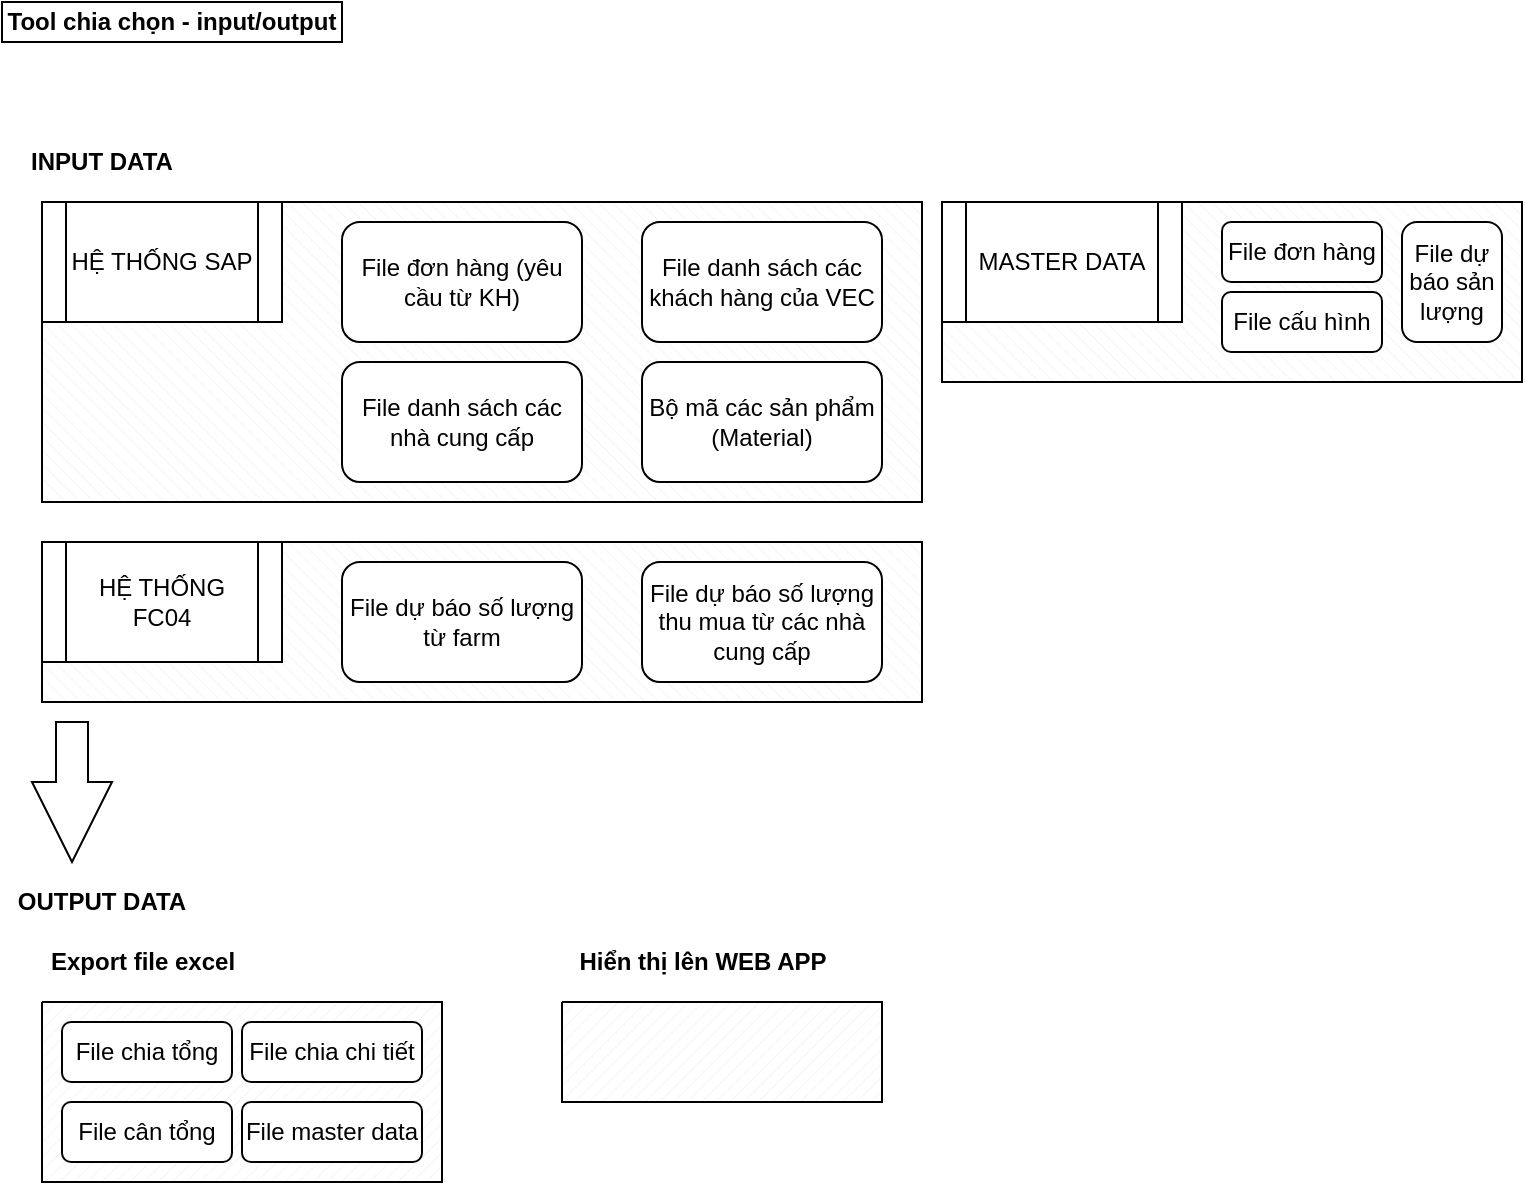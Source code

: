 <mxfile version="13.1.2" type="github" pages="2"><diagram id="jE7_DleWiSPTElxM09By" name="Input/output data for tools"><mxGraphModel dx="1202" dy="562" grid="1" gridSize="10" guides="1" tooltips="1" connect="1" arrows="1" fold="1" page="1" pageScale="1" pageWidth="850" pageHeight="1100" math="0" shadow="0"><root><mxCell id="0"/><mxCell id="1" parent="0"/><mxCell id="U_FdSeKsICIlhDdE6IPR-6" value="" style="verticalLabelPosition=bottom;verticalAlign=top;html=1;shape=mxgraph.basic.patternFillRect;fillStyle=diag;step=5;fillStrokeWidth=0.2;fillStrokeColor=#dddddd;" vertex="1" parent="1"><mxGeometry x="20" y="500" width="200" height="90" as="geometry"/></mxCell><mxCell id="U_FdSeKsICIlhDdE6IPR-7" value="" style="verticalLabelPosition=bottom;verticalAlign=top;html=1;shape=mxgraph.basic.patternFillRect;fillStyle=diag;step=5;fillStrokeWidth=0.2;fillStrokeColor=#dddddd;" vertex="1" parent="1"><mxGeometry x="280" y="500" width="160" height="50" as="geometry"/></mxCell><mxCell id="U_FdSeKsICIlhDdE6IPR-5" value="" style="verticalLabelPosition=bottom;verticalAlign=top;html=1;shape=mxgraph.basic.patternFillRect;fillStyle=diagRev;step=5;fillStrokeWidth=0.2;fillStrokeColor=#dddddd;" vertex="1" parent="1"><mxGeometry x="20" y="270" width="440" height="80" as="geometry"/></mxCell><mxCell id="U_FdSeKsICIlhDdE6IPR-4" value="" style="verticalLabelPosition=bottom;verticalAlign=top;html=1;shape=mxgraph.basic.patternFillRect;fillStyle=diagRev;step=5;fillStrokeWidth=0.2;fillStrokeColor=#dddddd;" vertex="1" parent="1"><mxGeometry x="20" y="100" width="440" height="150" as="geometry"/></mxCell><mxCell id="P2gioCsrClDY4diuh3kH-1" value="Tool chia chọn - input/output" style="rounded=0;whiteSpace=wrap;html=1;fontStyle=1" parent="1" vertex="1"><mxGeometry width="170" height="20" as="geometry"/></mxCell><mxCell id="P2gioCsrClDY4diuh3kH-2" value="Bộ mã các sản phẩm (Material)" style="rounded=1;whiteSpace=wrap;html=1;" parent="1" vertex="1"><mxGeometry x="320" y="180" width="120" height="60" as="geometry"/></mxCell><mxCell id="P2gioCsrClDY4diuh3kH-3" value="File dự báo số lượng từ farm" style="rounded=1;whiteSpace=wrap;html=1;" parent="1" vertex="1"><mxGeometry x="170" y="280" width="120" height="60" as="geometry"/></mxCell><mxCell id="P2gioCsrClDY4diuh3kH-8" value="File dự báo số lượng thu mua từ các nhà cung cấp" style="rounded=1;whiteSpace=wrap;html=1;" parent="1" vertex="1"><mxGeometry x="320" y="280" width="120" height="60" as="geometry"/></mxCell><mxCell id="P2gioCsrClDY4diuh3kH-9" value="File danh sách các nhà cung cấp" style="rounded=1;whiteSpace=wrap;html=1;" parent="1" vertex="1"><mxGeometry x="170" y="180" width="120" height="60" as="geometry"/></mxCell><mxCell id="P2gioCsrClDY4diuh3kH-10" value="File danh sách các khách hàng của VEC" style="rounded=1;whiteSpace=wrap;html=1;" parent="1" vertex="1"><mxGeometry x="320" y="110" width="120" height="60" as="geometry"/></mxCell><mxCell id="P2gioCsrClDY4diuh3kH-13" value="INPUT DATA" style="text;html=1;strokeColor=none;fillColor=none;align=center;verticalAlign=middle;whiteSpace=wrap;rounded=0;fontStyle=1" parent="1" vertex="1"><mxGeometry y="70" width="100" height="20" as="geometry"/></mxCell><mxCell id="P2gioCsrClDY4diuh3kH-19" value="File chia tổng" style="rounded=1;whiteSpace=wrap;html=1;" parent="1" vertex="1"><mxGeometry x="30" y="510" width="85" height="30" as="geometry"/></mxCell><mxCell id="P2gioCsrClDY4diuh3kH-20" value="File chia chi tiết" style="rounded=1;whiteSpace=wrap;html=1;" parent="1" vertex="1"><mxGeometry x="120" y="510" width="90" height="30" as="geometry"/></mxCell><mxCell id="P2gioCsrClDY4diuh3kH-27" value="File đơn hàng (yêu cầu từ KH)" style="rounded=1;whiteSpace=wrap;html=1;" parent="1" vertex="1"><mxGeometry x="170" y="110" width="120" height="60" as="geometry"/></mxCell><mxCell id="U_FdSeKsICIlhDdE6IPR-1" value="HỆ THỐNG SAP" style="shape=process;whiteSpace=wrap;html=1;backgroundOutline=1;" vertex="1" parent="1"><mxGeometry x="20" y="100" width="120" height="60" as="geometry"/></mxCell><mxCell id="U_FdSeKsICIlhDdE6IPR-2" value="HỆ THỐNG FC04" style="shape=process;whiteSpace=wrap;html=1;backgroundOutline=1;" vertex="1" parent="1"><mxGeometry x="20" y="270" width="120" height="60" as="geometry"/></mxCell><mxCell id="U_FdSeKsICIlhDdE6IPR-8" value="OUTPUT DATA" style="text;html=1;strokeColor=none;fillColor=none;align=center;verticalAlign=middle;whiteSpace=wrap;rounded=0;fontStyle=1" vertex="1" parent="1"><mxGeometry y="440" width="100" height="20" as="geometry"/></mxCell><mxCell id="U_FdSeKsICIlhDdE6IPR-9" value="Export file excel" style="text;html=1;align=center;verticalAlign=middle;resizable=0;points=[];autosize=1;fontStyle=1" vertex="1" parent="1"><mxGeometry x="15" y="470" width="110" height="20" as="geometry"/></mxCell><mxCell id="U_FdSeKsICIlhDdE6IPR-10" value="&lt;span style=&quot;font-weight: 700&quot;&gt;Hiển thị lên WEB APP&lt;/span&gt;" style="text;html=1;align=center;verticalAlign=middle;resizable=0;points=[];autosize=1;" vertex="1" parent="1"><mxGeometry x="280" y="470" width="140" height="20" as="geometry"/></mxCell><mxCell id="U_FdSeKsICIlhDdE6IPR-11" value="File cân tổng" style="rounded=1;whiteSpace=wrap;html=1;" vertex="1" parent="1"><mxGeometry x="30" y="550" width="85" height="30" as="geometry"/></mxCell><mxCell id="U_FdSeKsICIlhDdE6IPR-12" value="" style="html=1;shadow=0;dashed=0;align=center;verticalAlign=middle;shape=mxgraph.arrows2.arrow;dy=0.6;dx=40;direction=south;notch=0;" vertex="1" parent="1"><mxGeometry x="15" y="360" width="40" height="70" as="geometry"/></mxCell><mxCell id="PR-Uz38GM0iflWE2yOUM-1" value="File master data" style="rounded=1;whiteSpace=wrap;html=1;" vertex="1" parent="1"><mxGeometry x="120" y="550" width="90" height="30" as="geometry"/></mxCell><mxCell id="5gbINK6sRwBRFsTSb7Wg-1" value="" style="verticalLabelPosition=bottom;verticalAlign=top;html=1;shape=mxgraph.basic.patternFillRect;fillStyle=diagRev;step=5;fillStrokeWidth=0.2;fillStrokeColor=#dddddd;" vertex="1" parent="1"><mxGeometry x="470" y="100" width="290" height="90" as="geometry"/></mxCell><mxCell id="5gbINK6sRwBRFsTSb7Wg-2" value="File đơn hàng" style="rounded=1;whiteSpace=wrap;html=1;" vertex="1" parent="1"><mxGeometry x="610" y="110" width="80" height="30" as="geometry"/></mxCell><mxCell id="5gbINK6sRwBRFsTSb7Wg-3" value="File dự báo sản lượng" style="rounded=1;whiteSpace=wrap;html=1;" vertex="1" parent="1"><mxGeometry x="700" y="110" width="50" height="60" as="geometry"/></mxCell><mxCell id="5gbINK6sRwBRFsTSb7Wg-4" value="MASTER DATA" style="shape=process;whiteSpace=wrap;html=1;backgroundOutline=1;" vertex="1" parent="1"><mxGeometry x="470" y="100" width="120" height="60" as="geometry"/></mxCell><mxCell id="5gbINK6sRwBRFsTSb7Wg-5" value="File cấu hình" style="rounded=1;whiteSpace=wrap;html=1;" vertex="1" parent="1"><mxGeometry x="610" y="145" width="80" height="30" as="geometry"/></mxCell></root></mxGraphModel></diagram><diagram id="AeWwowCdW-z8E2U1A-4O" name="Team phát triển"><mxGraphModel dx="1022" dy="478" grid="1" gridSize="10" guides="1" tooltips="1" connect="1" arrows="1" fold="1" page="1" pageScale="1" pageWidth="850" pageHeight="1100" math="0" shadow="0"><root><mxCell id="aiDrh6h3uBej957-tkza-0"/><mxCell id="aiDrh6h3uBej957-tkza-1" parent="aiDrh6h3uBej957-tkza-0"/><mxCell id="aiDrh6h3uBej957-tkza-3" value="IT VEC" style="rounded=0;whiteSpace=wrap;html=1;fillColor=#CCCCCC;" vertex="1" parent="aiDrh6h3uBej957-tkza-1"><mxGeometry x="240" y="100" width="120" height="30" as="geometry"/></mxCell><mxCell id="aiDrh6h3uBej957-tkza-4" value="Nhà thầu phát triển" style="rounded=0;whiteSpace=wrap;html=1;fillColor=#CCCCCC;" vertex="1" parent="aiDrh6h3uBej957-tkza-1"><mxGeometry x="480" y="280" width="120" height="30" as="geometry"/></mxCell><mxCell id="aiDrh6h3uBej957-tkza-5" value="Phòng Quản lý ngành hàng" style="rounded=0;whiteSpace=wrap;html=1;fillColor=#CCCCCC;" vertex="1" parent="aiDrh6h3uBej957-tkza-1"><mxGeometry x="10" y="290" width="120" height="30" as="geometry"/></mxCell><mxCell id="aiDrh6h3uBej957-tkza-10" value="Thành phần:&lt;br&gt;- Anh Khang&lt;br&gt;&lt;br&gt;Vai trò&lt;br&gt;- Đưa yêu cầu, bài toán" style="rounded=0;whiteSpace=wrap;html=1;align=left;" vertex="1" parent="aiDrh6h3uBej957-tkza-1"><mxGeometry x="10" y="330" width="120" height="110" as="geometry"/></mxCell><mxCell id="aiDrh6h3uBej957-tkza-11" value="Thành phần:&lt;br&gt;- Anh Chiến&lt;br&gt;- Anh Tuấn Anh&lt;br&gt;- Hảo&lt;br&gt;&lt;br&gt;Vai trò:&lt;br&gt;- Control dự án&lt;br&gt;- Vertify yêu cầu&lt;br&gt;- Tư vấn cho phòng QLNH&lt;br&gt;&amp;nbsp;" style="rounded=0;whiteSpace=wrap;html=1;align=left;" vertex="1" parent="aiDrh6h3uBej957-tkza-1"><mxGeometry x="240" y="140" width="120" height="160" as="geometry"/></mxCell><mxCell id="aiDrh6h3uBej957-tkza-12" value="Thành phần:&lt;br&gt;- Anh Đức&lt;br&gt;- Anh Ngọc&lt;br&gt;&lt;br&gt;Vai trò:&lt;br&gt;- Phát triển dự án" style="rounded=0;whiteSpace=wrap;html=1;align=left;" vertex="1" parent="aiDrh6h3uBej957-tkza-1"><mxGeometry x="480" y="320" width="120" height="110" as="geometry"/></mxCell><mxCell id="aiDrh6h3uBej957-tkza-15" value="" style="endArrow=classic;startArrow=classic;html=1;" edge="1" parent="aiDrh6h3uBej957-tkza-1"><mxGeometry width="50" height="50" relative="1" as="geometry"><mxPoint x="140" y="290" as="sourcePoint"/><mxPoint x="230" y="200" as="targetPoint"/></mxGeometry></mxCell><mxCell id="aiDrh6h3uBej957-tkza-16" value="" style="endArrow=classic;startArrow=classic;html=1;" edge="1" parent="aiDrh6h3uBej957-tkza-1"><mxGeometry width="50" height="50" relative="1" as="geometry"><mxPoint x="140" y="370" as="sourcePoint"/><mxPoint x="470" y="370" as="targetPoint"/></mxGeometry></mxCell><mxCell id="aiDrh6h3uBej957-tkza-17" value="" style="endArrow=classic;startArrow=classic;html=1;" edge="1" parent="aiDrh6h3uBej957-tkza-1"><mxGeometry width="50" height="50" relative="1" as="geometry"><mxPoint x="370" y="200" as="sourcePoint"/><mxPoint x="470" y="280" as="targetPoint"/></mxGeometry></mxCell><mxCell id="aiDrh6h3uBej957-tkza-18" value="Team phát triển dự án" style="text;html=1;strokeColor=none;fillColor=none;align=center;verticalAlign=middle;whiteSpace=wrap;rounded=0;fontStyle=1" vertex="1" parent="aiDrh6h3uBej957-tkza-1"><mxGeometry width="140" height="20" as="geometry"/></mxCell></root></mxGraphModel></diagram></mxfile>